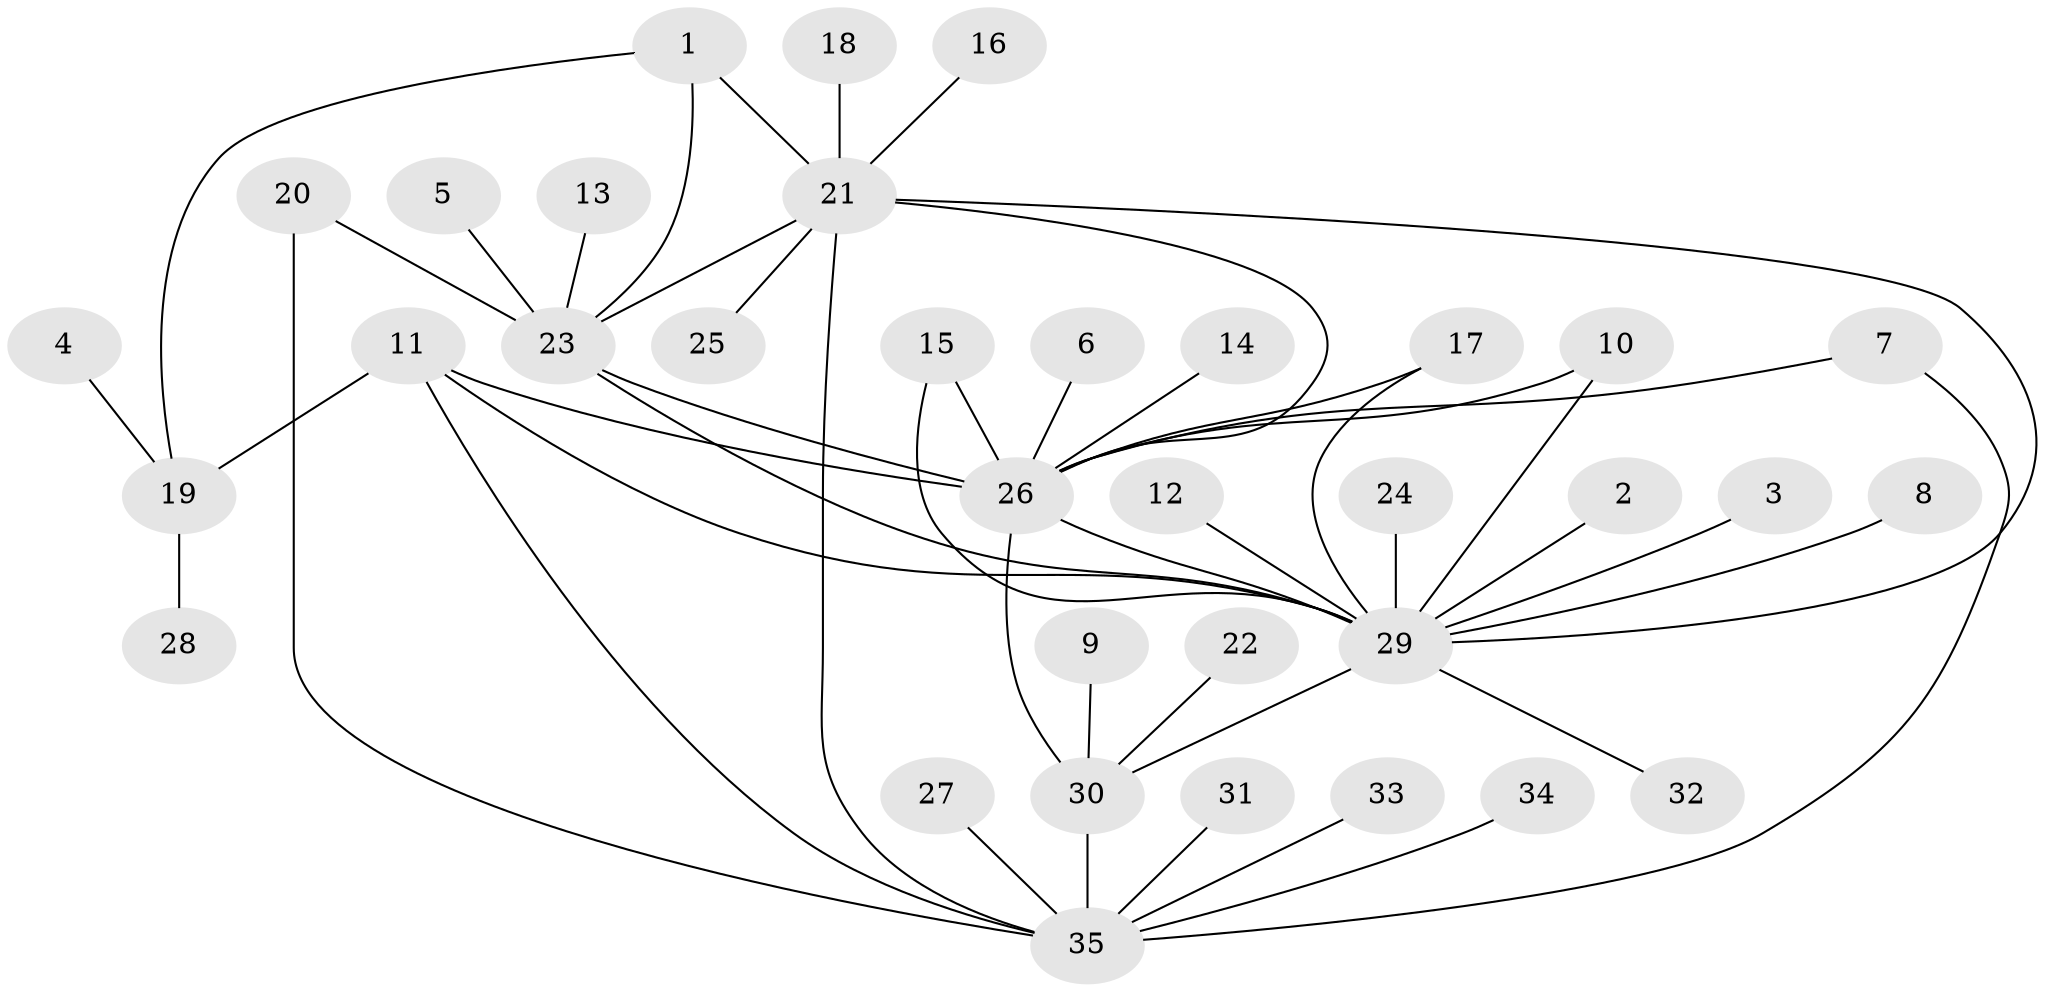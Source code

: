 // original degree distribution, {8: 0.014492753623188406, 5: 0.057971014492753624, 4: 0.014492753623188406, 10: 0.014492753623188406, 9: 0.014492753623188406, 3: 0.043478260869565216, 13: 0.014492753623188406, 11: 0.014492753623188406, 7: 0.028985507246376812, 6: 0.014492753623188406, 1: 0.5217391304347826, 2: 0.2463768115942029}
// Generated by graph-tools (version 1.1) at 2025/50/03/09/25 03:50:29]
// undirected, 35 vertices, 48 edges
graph export_dot {
graph [start="1"]
  node [color=gray90,style=filled];
  1;
  2;
  3;
  4;
  5;
  6;
  7;
  8;
  9;
  10;
  11;
  12;
  13;
  14;
  15;
  16;
  17;
  18;
  19;
  20;
  21;
  22;
  23;
  24;
  25;
  26;
  27;
  28;
  29;
  30;
  31;
  32;
  33;
  34;
  35;
  1 -- 19 [weight=1.0];
  1 -- 21 [weight=1.0];
  1 -- 23 [weight=1.0];
  2 -- 29 [weight=1.0];
  3 -- 29 [weight=1.0];
  4 -- 19 [weight=1.0];
  5 -- 23 [weight=1.0];
  6 -- 26 [weight=1.0];
  7 -- 26 [weight=1.0];
  7 -- 35 [weight=1.0];
  8 -- 29 [weight=1.0];
  9 -- 30 [weight=1.0];
  10 -- 26 [weight=1.0];
  10 -- 29 [weight=1.0];
  11 -- 19 [weight=2.0];
  11 -- 26 [weight=1.0];
  11 -- 29 [weight=1.0];
  11 -- 35 [weight=1.0];
  12 -- 29 [weight=1.0];
  13 -- 23 [weight=1.0];
  14 -- 26 [weight=1.0];
  15 -- 26 [weight=1.0];
  15 -- 29 [weight=1.0];
  16 -- 21 [weight=1.0];
  17 -- 26 [weight=1.0];
  17 -- 29 [weight=1.0];
  18 -- 21 [weight=1.0];
  19 -- 28 [weight=1.0];
  20 -- 23 [weight=1.0];
  20 -- 35 [weight=1.0];
  21 -- 23 [weight=1.0];
  21 -- 25 [weight=1.0];
  21 -- 26 [weight=1.0];
  21 -- 29 [weight=2.0];
  21 -- 35 [weight=1.0];
  22 -- 30 [weight=1.0];
  23 -- 26 [weight=1.0];
  23 -- 29 [weight=1.0];
  24 -- 29 [weight=1.0];
  26 -- 29 [weight=1.0];
  26 -- 30 [weight=1.0];
  27 -- 35 [weight=1.0];
  29 -- 30 [weight=1.0];
  29 -- 32 [weight=1.0];
  30 -- 35 [weight=2.0];
  31 -- 35 [weight=1.0];
  33 -- 35 [weight=1.0];
  34 -- 35 [weight=1.0];
}

